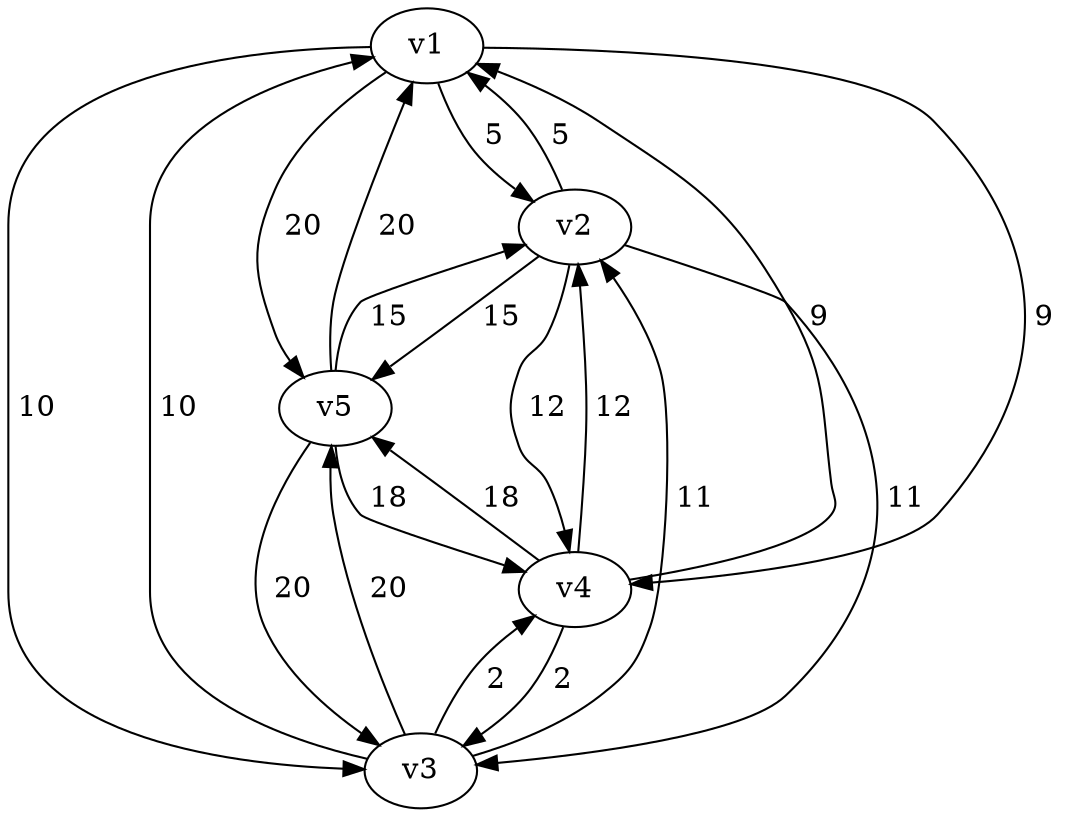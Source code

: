 digraph graph_11
{
v1
v2
v3
v4
v5
v1 -> v2 [label=" 5  "]
v1 -> v3 [label=" 10  "]
v1 -> v4 [label=" 9  "]
v1 -> v5 [label=" 20  "]
v2 -> v1 [label=" 5  "]
v2 -> v3 [label=" 11  "]
v2 -> v4 [label=" 12  "]
v2 -> v5 [label=" 15  "]
v3 -> v1 [label=" 10  "]
v3 -> v2 [label=" 11  "]
v3 -> v4 [label=" 2  "]
v3 -> v5 [label=" 20  "]
v4 -> v1 [label=" 9  "]
v4 -> v2 [label=" 12  "]
v4 -> v3 [label=" 2  "]
v4 -> v5 [label=" 18  "]
v5 -> v1 [label=" 20  "]
v5 -> v2 [label=" 15  "]
v5 -> v3 [label=" 20  "]
v5 -> v4 [label=" 18  "]
}
